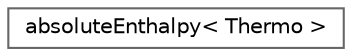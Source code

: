 digraph "Graphical Class Hierarchy"
{
 // LATEX_PDF_SIZE
  bgcolor="transparent";
  edge [fontname=Helvetica,fontsize=10,labelfontname=Helvetica,labelfontsize=10];
  node [fontname=Helvetica,fontsize=10,shape=box,height=0.2,width=0.4];
  rankdir="LR";
  Node0 [id="Node000000",label="absoluteEnthalpy\< Thermo \>",height=0.2,width=0.4,color="grey40", fillcolor="white", style="filled",URL="$classFoam_1_1absoluteEnthalpy.html",tooltip="Thermodynamics mapping class to expose the absolute enthalpy functions."];
}
